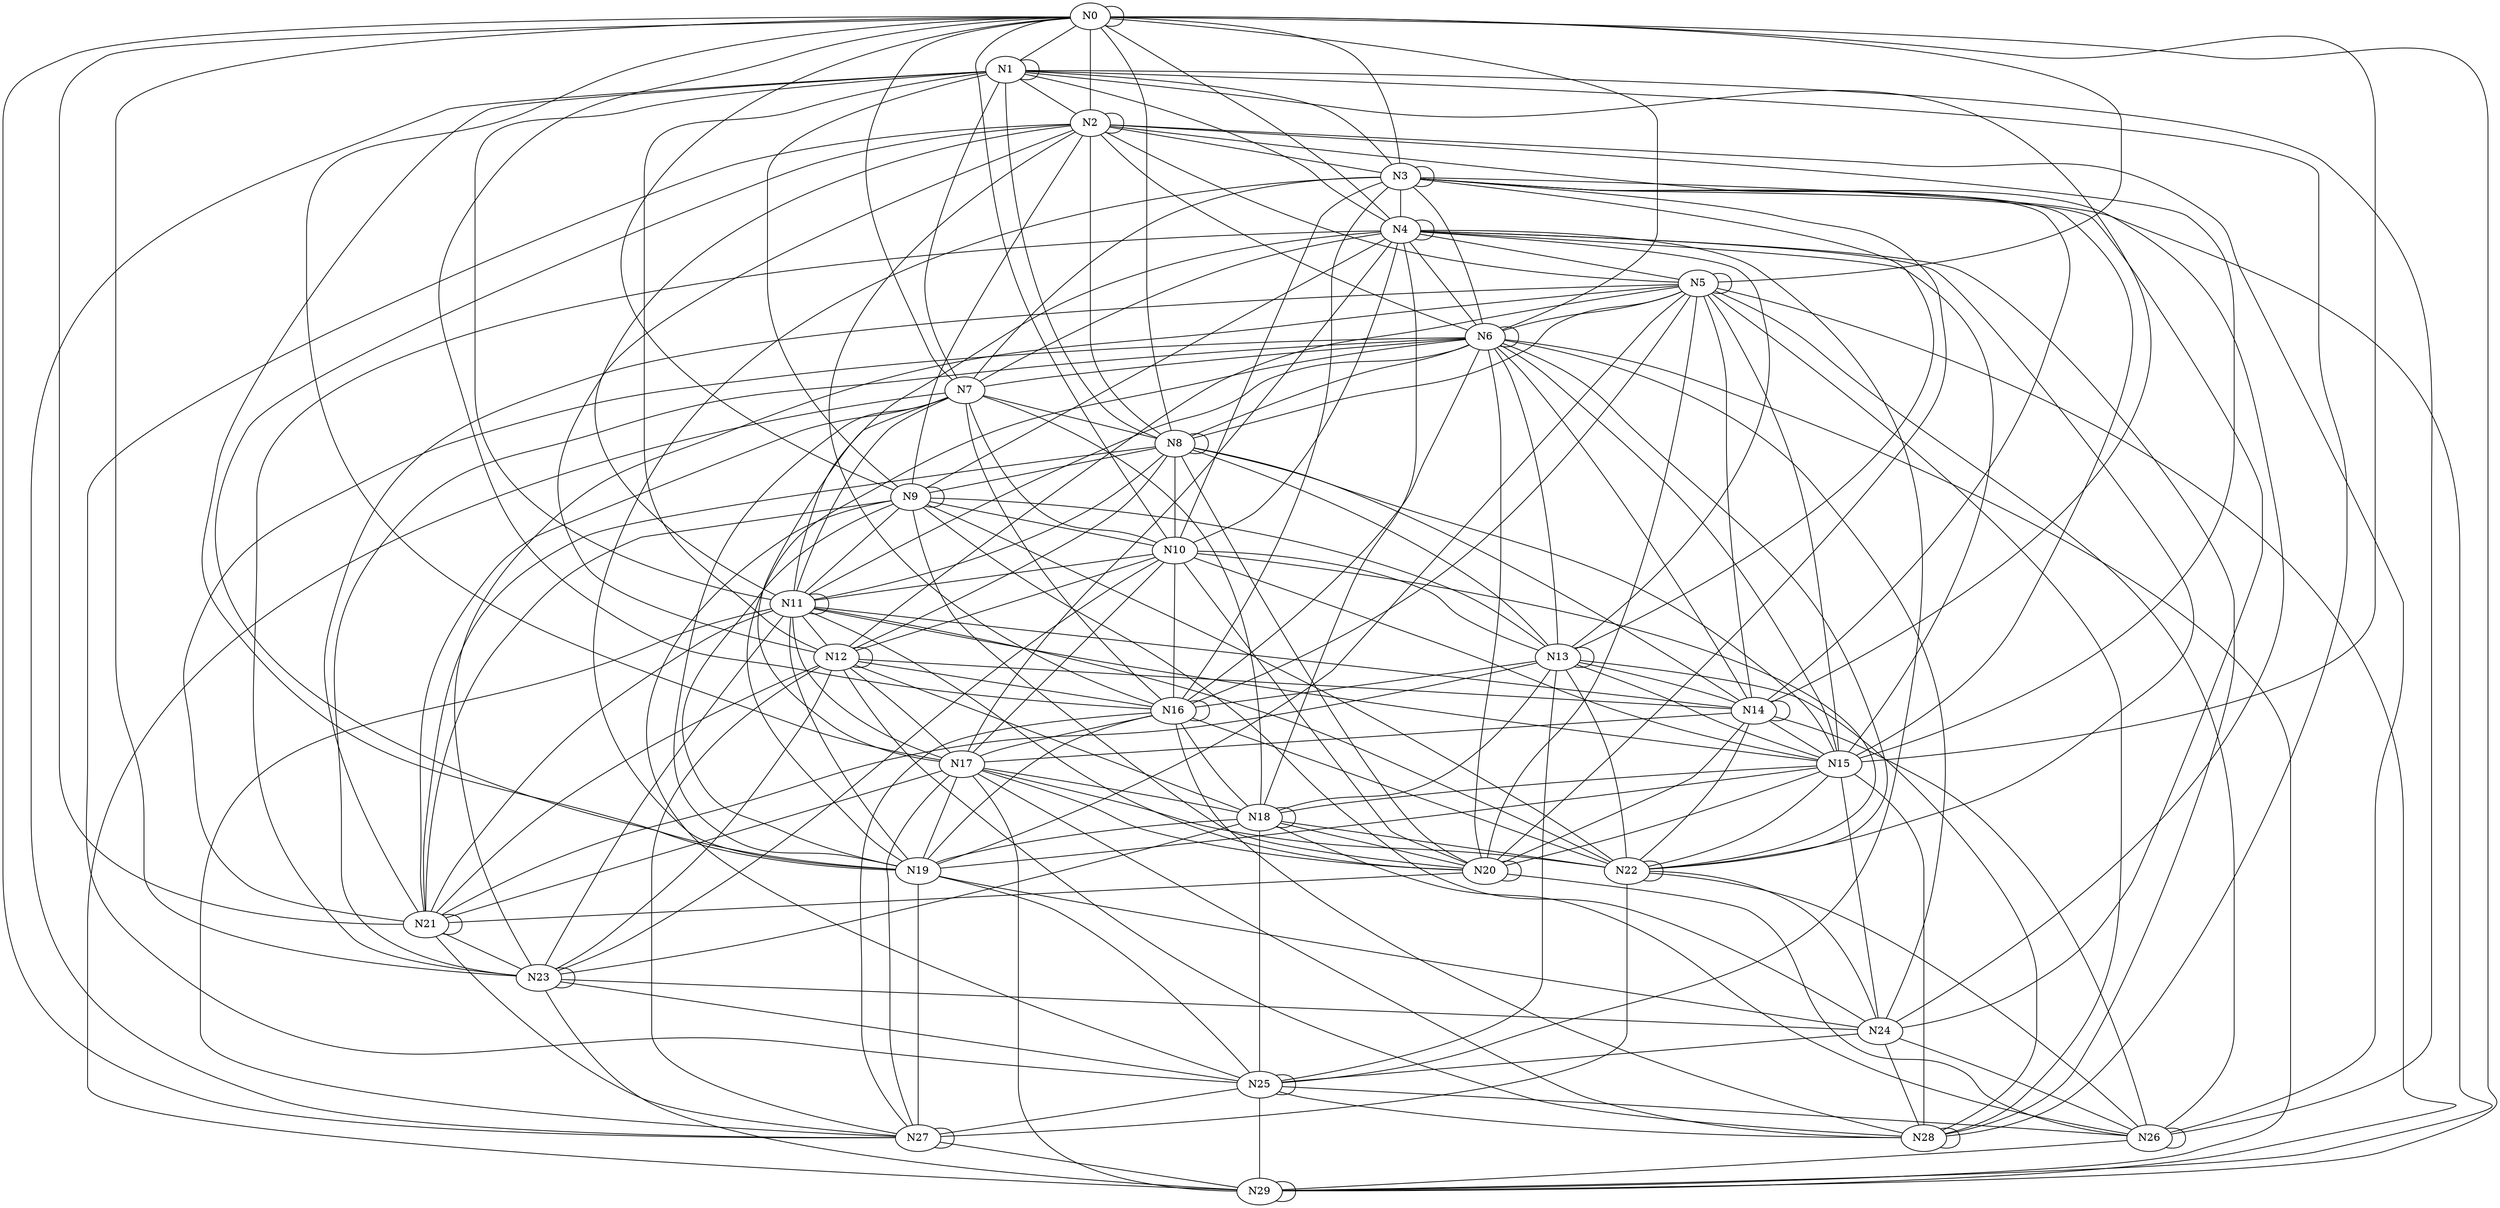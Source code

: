 Graph G {
	N15--N19[weight=3];
	N15--N18[weight=3];
	N15--N22[weight=34];
	N6--N24[weight=10];
	N15--N24[weight=61];
	N4--N10[weight=80];
	N6--N29[weight=70];
	N17--N29[weight=39];
	N15--N20[weight=99];
	N17--N28[weight=68];
	N4--N11[weight=92];
	N4--N13[weight=13];
	N6--N23[weight=30];
	N4--N15[weight=27];
	N6--N22[weight=6];
	N4--N18[weight=61];
	N6--N21[weight=69];
	N4--N17[weight=90];
	N6--N20[weight=6];
	N13--N16[weight=38];
	N13--N15[weight=97];
	N2--N11[weight=52];
	N13--N14[weight=76];
	N2--N12[weight=9];
	N13--N13[weight=92];
	N2--N15[weight=5];
	N13--N18[weight=89];
	N2--N16[weight=23];
	N0--N3[weight=9];
	N0--N2[weight=83];
	N0--N1[weight=79];
	N0--N0[weight=33];
	N0--N7[weight=6];
	N0--N6[weight=72];
	N0--N5[weight=25];
	N2--N19[weight=34];
	N0--N4[weight=24];
	N13--N22[weight=54];
	N0--N9[weight=3];
	N13--N21[weight=79];
	N0--N8[weight=45];
	N2--N24[weight=66];
	N2--N25[weight=31];
	N7--N8[weight=42];
	N2--N26[weight=67];
	N8--N21[weight=2];
	N8--N20[weight=55];
	N22--N27[weight=78];
	N22--N26[weight=43];
	N22--N22[weight=84];
	N22--N24[weight=67];
	N0--N17[weight=33];
	N0--N15[weight=78];
	N0--N16[weight=4];
	N15--N28[weight=63];
	N6--N16[weight=51];
	N6--N15[weight=94];
	N6--N14[weight=82];
	N6--N13[weight=86];
	N0--N10[weight=100];
	N6--N19[weight=88];
	N6--N11[weight=25];
	N1--N2[weight=2];
	N1--N1[weight=47];
	N1--N4[weight=17];
	N1--N3[weight=57];
	N1--N8[weight=49];
	N1--N7[weight=31];
	N1--N9[weight=98];
	N19--N25[weight=66];
	N19--N24[weight=3];
	N24--N28[weight=53];
	N19--N27[weight=63];
	N24--N26[weight=58];
	N24--N25[weight=4];
	N13--N25[weight=100];
	N13--N28[weight=12];
	N6--N6[weight=67];
	N6--N7[weight=100];
	N14--N26[weight=21];
	N6--N8[weight=89];
	N14--N20[weight=70];
	N14--N22[weight=68];
	N29--N29[weight=40];
	N23--N25[weight=11];
	N23--N23[weight=94];
	N23--N24[weight=52];
	N23--N29[weight=13];
	N4--N23[weight=18];
	N14--N14[weight=39];
	N4--N22[weight=19];
	N14--N15[weight=2];
	N4--N25[weight=86];
	N14--N17[weight=69];
	N4--N28[weight=97];
	N2--N9[weight=41];
	N5--N21[weight=88];
	N2--N8[weight=60];
	N16--N27[weight=9];
	N2--N6[weight=76];
	N5--N20[weight=47];
	N16--N28[weight=4];
	N2--N5[weight=3];
	N2--N3[weight=34];
	N2--N2[weight=3];
	N5--N29[weight=36];
	N5--N28[weight=63];
	N5--N26[weight=84];
	N5--N23[weight=37];
	N16--N18[weight=88];
	N16--N19[weight=11];
	N16--N16[weight=94];
	N16--N17[weight=48];
	N9--N9[weight=62];
	N5--N19[weight=42];
	N5--N16[weight=79];
	N5--N14[weight=64];
	N5--N15[weight=100];
	N5--N12[weight=4];
	N16--N22[weight=54];
	N21--N21[weight=84];
	N21--N23[weight=63];
	N21--N27[weight=64];
	N12--N18[weight=58];
	N12--N17[weight=35];
	N12--N16[weight=94];
	N3--N29[weight=24];
	N18--N18[weight=93];
	N12--N14[weight=65];
	N18--N19[weight=30];
	N12--N12[weight=29];
	N18--N25[weight=77];
	N12--N21[weight=16];
	N18--N26[weight=3];
	N28--N28[weight=84];
	N18--N22[weight=73];
	N18--N23[weight=52];
	N3--N24[weight=48];
	N9--N21[weight=30];
	N9--N22[weight=41];
	N3--N20[weight=95];
	N9--N20[weight=54];
	N18--N20[weight=4];
	N9--N25[weight=27];
	N9--N24[weight=74];
	N12--N28[weight=75];
	N5--N8[weight=41];
	N12--N27[weight=64];
	N3--N19[weight=19];
	N12--N23[weight=6];
	N3--N14[weight=65];
	N3--N15[weight=7];
	N9--N19[weight=2];
	N3--N16[weight=87];
	N3--N10[weight=70];
	N5--N5[weight=73];
	N5--N6[weight=93];
	N3--N13[weight=23];
	N9--N10[weight=20];
	N9--N11[weight=22];
	N9--N13[weight=1];
	N10--N22[weight=23];
	N10--N23[weight=34];
	N0--N29[weight=98];
	N0--N27[weight=34];
	N3--N6[weight=60];
	N25--N28[weight=50];
	N25--N27[weight=54];
	N25--N26[weight=37];
	N0--N23[weight=96];
	N3--N7[weight=59];
	N25--N25[weight=25];
	N0--N21[weight=55];
	N3--N4[weight=50];
	N3--N3[weight=4];
	N25--N29[weight=93];
	N11--N22[weight=85];
	N11--N23[weight=59];
	N11--N27[weight=77];
	N8--N12[weight=35];
	N10--N15[weight=75];
	N8--N11[weight=78];
	N8--N14[weight=63];
	N10--N17[weight=18];
	N8--N13[weight=98];
	N10--N16[weight=41];
	N10--N11[weight=37];
	N8--N10[weight=16];
	N10--N13[weight=52];
	N10--N12[weight=15];
	N8--N15[weight=40];
	N8--N8[weight=53];
	N8--N9[weight=46];
	N10--N20[weight=2];
	N27--N27[weight=59];
	N27--N29[weight=76];
	N1--N19[weight=19];
	N7--N10[weight=88];
	N7--N11[weight=11];
	N1--N11[weight=74];
	N7--N16[weight=66];
	N7--N17[weight=90];
	N7--N18[weight=51];
	N1--N14[weight=80];
	N7--N19[weight=8];
	N1--N12[weight=80];
	N1--N28[weight=54];
	N1--N27[weight=4];
	N4--N7[weight=46];
	N11--N20[weight=4];
	N4--N6[weight=11];
	N11--N21[weight=49];
	N4--N5[weight=99];
	N4--N4[weight=61];
	N17--N27[weight=12];
	N26--N26[weight=57];
	N20--N21[weight=44];
	N20--N20[weight=54];
	N26--N29[weight=33];
	N17--N22[weight=35];
	N20--N26[weight=42];
	N17--N21[weight=86];
	N17--N20[weight=31];
	N11--N19[weight=89];
	N7--N21[weight=12];
	N17--N19[weight=95];
	N17--N18[weight=23];
	N11--N14[weight=56];
	N4--N9[weight=65];
	N11--N11[weight=96];
	N11--N12[weight=99];
	N1--N26[weight=22];
	N7--N29[weight=72];
	N11--N17[weight=98];
	N11--N15[weight=80];
}